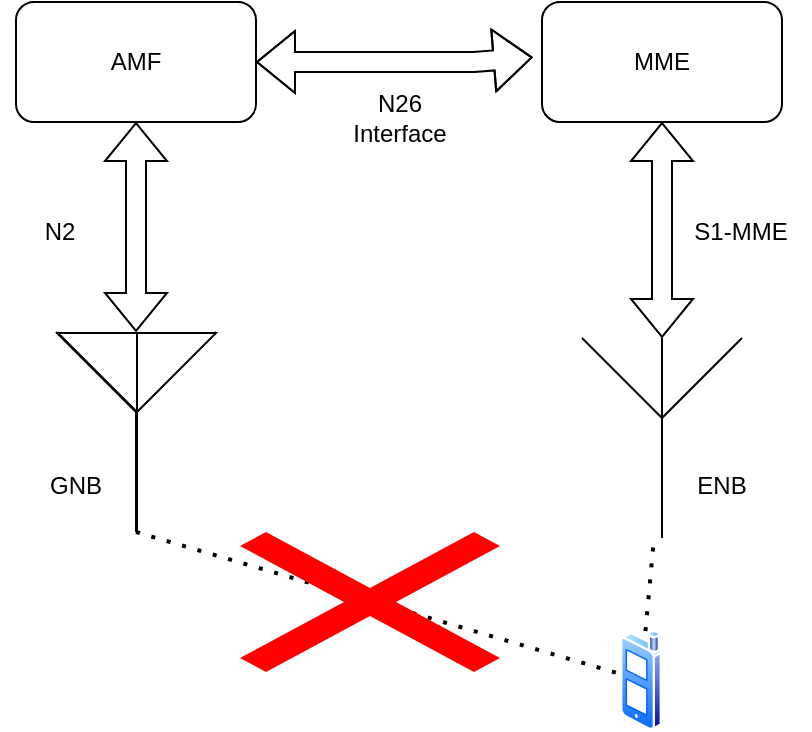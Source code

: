 <mxfile version="22.1.5" type="github">
  <diagram name="Page-1" id="MHsgOTr3GB5G5SLrhETi">
    <mxGraphModel dx="2524" dy="1864" grid="1" gridSize="10" guides="1" tooltips="1" connect="1" arrows="1" fold="1" page="1" pageScale="1" pageWidth="850" pageHeight="1100" math="0" shadow="0">
      <root>
        <mxCell id="0" />
        <mxCell id="1" parent="0" />
        <mxCell id="RjHkCVt1iSIBsiIdcH6K-1" value="AMF" style="rounded=1;whiteSpace=wrap;html=1;" vertex="1" parent="1">
          <mxGeometry x="-182" y="-34" width="120" height="60" as="geometry" />
        </mxCell>
        <mxCell id="RjHkCVt1iSIBsiIdcH6K-2" value="MME" style="rounded=1;whiteSpace=wrap;html=1;" vertex="1" parent="1">
          <mxGeometry x="81" y="-34" width="120" height="60" as="geometry" />
        </mxCell>
        <mxCell id="RjHkCVt1iSIBsiIdcH6K-3" value="" style="verticalLabelPosition=bottom;shadow=0;dashed=0;align=center;html=1;verticalAlign=top;shape=mxgraph.electrical.radio.aerial_-_antenna_1;" vertex="1" parent="1">
          <mxGeometry x="-162" y="131" width="80" height="100" as="geometry" />
        </mxCell>
        <mxCell id="RjHkCVt1iSIBsiIdcH6K-4" value="" style="verticalLabelPosition=bottom;shadow=0;dashed=0;align=center;html=1;verticalAlign=top;shape=mxgraph.electrical.radio.aerial_-_antenna_1;" vertex="1" parent="1">
          <mxGeometry x="101" y="134" width="80" height="100" as="geometry" />
        </mxCell>
        <mxCell id="RjHkCVt1iSIBsiIdcH6K-5" value="" style="image;aspect=fixed;perimeter=ellipsePerimeter;html=1;align=center;shadow=0;dashed=0;spacingTop=3;image=img/lib/active_directory/cell_phone.svg;" vertex="1" parent="1">
          <mxGeometry x="120" y="280" width="21" height="50" as="geometry" />
        </mxCell>
        <mxCell id="RjHkCVt1iSIBsiIdcH6K-6" value="" style="endArrow=none;dashed=1;html=1;dashPattern=1 3;strokeWidth=2;rounded=0;" edge="1" parent="1" source="RjHkCVt1iSIBsiIdcH6K-5">
          <mxGeometry width="50" height="50" relative="1" as="geometry">
            <mxPoint x="40" y="324" as="sourcePoint" />
            <mxPoint x="137" y="234" as="targetPoint" />
          </mxGeometry>
        </mxCell>
        <mxCell id="RjHkCVt1iSIBsiIdcH6K-7" value="" style="endArrow=none;dashed=1;html=1;dashPattern=1 3;strokeWidth=2;rounded=0;exitX=0.5;exitY=1;exitDx=0;exitDy=0;exitPerimeter=0;" edge="1" parent="1" source="RjHkCVt1iSIBsiIdcH6K-3" target="RjHkCVt1iSIBsiIdcH6K-5">
          <mxGeometry width="50" height="50" relative="1" as="geometry">
            <mxPoint x="-71" y="268" as="sourcePoint" />
            <mxPoint x="10" y="323" as="targetPoint" />
          </mxGeometry>
        </mxCell>
        <mxCell id="RjHkCVt1iSIBsiIdcH6K-8" value="GNB" style="text;html=1;strokeColor=none;fillColor=none;align=center;verticalAlign=middle;whiteSpace=wrap;rounded=0;" vertex="1" parent="1">
          <mxGeometry x="-182" y="193" width="60" height="30" as="geometry" />
        </mxCell>
        <mxCell id="RjHkCVt1iSIBsiIdcH6K-9" value="ENB" style="text;html=1;strokeColor=none;fillColor=none;align=center;verticalAlign=middle;whiteSpace=wrap;rounded=0;" vertex="1" parent="1">
          <mxGeometry x="141" y="193" width="60" height="30" as="geometry" />
        </mxCell>
        <mxCell id="RjHkCVt1iSIBsiIdcH6K-10" value="" style="shape=flexArrow;endArrow=classic;startArrow=classic;html=1;rounded=0;entryX=-0.039;entryY=0.461;entryDx=0;entryDy=0;entryPerimeter=0;" edge="1" parent="1" source="RjHkCVt1iSIBsiIdcH6K-1" target="RjHkCVt1iSIBsiIdcH6K-2">
          <mxGeometry width="100" height="100" relative="1" as="geometry">
            <mxPoint x="9" y="90" as="sourcePoint" />
            <mxPoint x="109" y="-10" as="targetPoint" />
            <Array as="points">
              <mxPoint x="47" y="-4" />
            </Array>
          </mxGeometry>
        </mxCell>
        <mxCell id="RjHkCVt1iSIBsiIdcH6K-11" value="N26 Interface" style="text;html=1;strokeColor=none;fillColor=none;align=center;verticalAlign=middle;whiteSpace=wrap;rounded=0;" vertex="1" parent="1">
          <mxGeometry x="-20" y="9" width="60" height="30" as="geometry" />
        </mxCell>
        <mxCell id="RjHkCVt1iSIBsiIdcH6K-12" value="" style="shape=flexArrow;endArrow=classic;startArrow=classic;html=1;rounded=0;entryX=0.5;entryY=1;entryDx=0;entryDy=0;exitX=0.5;exitY=0;exitDx=0;exitDy=0;exitPerimeter=0;" edge="1" parent="1" source="RjHkCVt1iSIBsiIdcH6K-4" target="RjHkCVt1iSIBsiIdcH6K-2">
          <mxGeometry width="100" height="100" relative="1" as="geometry">
            <mxPoint x="131" y="129" as="sourcePoint" />
            <mxPoint x="231" y="29" as="targetPoint" />
          </mxGeometry>
        </mxCell>
        <mxCell id="RjHkCVt1iSIBsiIdcH6K-13" value="" style="shape=flexArrow;endArrow=classic;startArrow=classic;html=1;rounded=0;entryX=0.5;entryY=0;entryDx=0;entryDy=0;entryPerimeter=0;" edge="1" parent="1" source="RjHkCVt1iSIBsiIdcH6K-1" target="RjHkCVt1iSIBsiIdcH6K-3">
          <mxGeometry width="100" height="100" relative="1" as="geometry">
            <mxPoint x="-122" y="126" as="sourcePoint" />
            <mxPoint x="-122" y="167.421" as="targetPoint" />
          </mxGeometry>
        </mxCell>
        <mxCell id="RjHkCVt1iSIBsiIdcH6K-14" value="N2" style="text;html=1;strokeColor=none;fillColor=none;align=center;verticalAlign=middle;whiteSpace=wrap;rounded=0;" vertex="1" parent="1">
          <mxGeometry x="-190" y="66" width="60" height="30" as="geometry" />
        </mxCell>
        <mxCell id="RjHkCVt1iSIBsiIdcH6K-15" value="S1-MME" style="text;html=1;align=center;verticalAlign=middle;resizable=0;points=[];autosize=1;strokeColor=none;fillColor=none;" vertex="1" parent="1">
          <mxGeometry x="145" y="66" width="70" height="30" as="geometry" />
        </mxCell>
        <mxCell id="RjHkCVt1iSIBsiIdcH6K-16" value="" style="verticalLabelPosition=bottom;shadow=0;dashed=0;align=center;html=1;verticalAlign=top;shape=mxgraph.electrical.radio.aerial_-_antenna_2;" vertex="1" parent="1">
          <mxGeometry x="-161" y="131" width="79" height="100" as="geometry" />
        </mxCell>
        <mxCell id="RjHkCVt1iSIBsiIdcH6K-20" value="" style="shape=mxgraph.mockup.markup.redX;fillColor=#ff0000;html=1;shadow=0;whiteSpace=wrap;strokeColor=none;" vertex="1" parent="1">
          <mxGeometry x="-70" y="231" width="130" height="70" as="geometry" />
        </mxCell>
      </root>
    </mxGraphModel>
  </diagram>
</mxfile>
